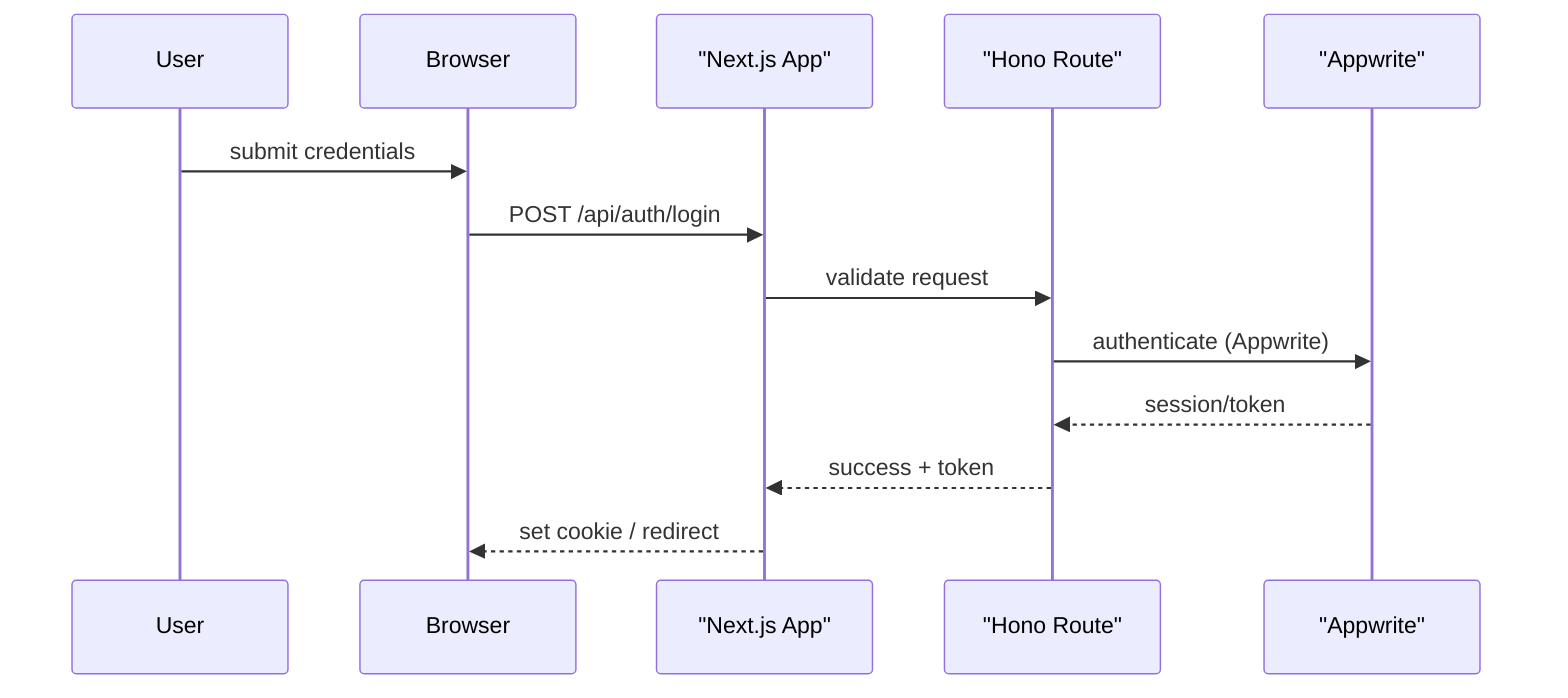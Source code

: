sequenceDiagram
  participant User
  participant Browser
  participant App as "Next.js App"
  participant API as "Hono Route"
  participant AW as "Appwrite"

  User->>Browser: submit credentials
  Browser->>App: POST /api/auth/login
  App->>API: validate request
  API->>AW: authenticate (Appwrite)
  AW-->>API: session/token
  API-->>App: success + token
  App-->>Browser: set cookie / redirect